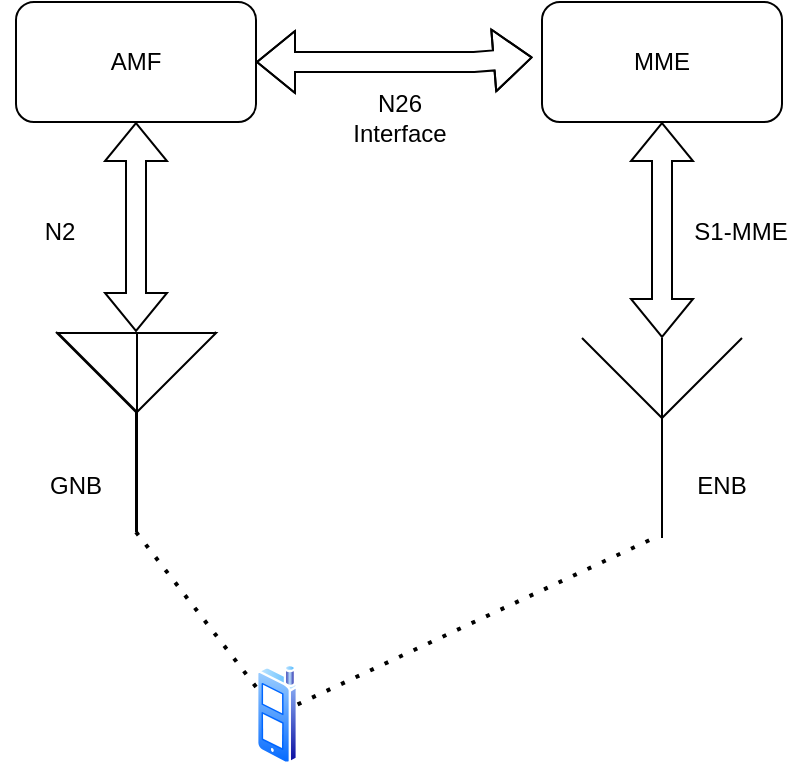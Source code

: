<mxfile version="22.1.5" type="github">
  <diagram name="Page-1" id="MHsgOTr3GB5G5SLrhETi">
    <mxGraphModel dx="2524" dy="1864" grid="1" gridSize="10" guides="1" tooltips="1" connect="1" arrows="1" fold="1" page="1" pageScale="1" pageWidth="850" pageHeight="1100" math="0" shadow="0">
      <root>
        <mxCell id="0" />
        <mxCell id="1" parent="0" />
        <mxCell id="RjHkCVt1iSIBsiIdcH6K-1" value="AMF" style="rounded=1;whiteSpace=wrap;html=1;" vertex="1" parent="1">
          <mxGeometry x="-182" y="-34" width="120" height="60" as="geometry" />
        </mxCell>
        <mxCell id="RjHkCVt1iSIBsiIdcH6K-2" value="MME" style="rounded=1;whiteSpace=wrap;html=1;" vertex="1" parent="1">
          <mxGeometry x="81" y="-34" width="120" height="60" as="geometry" />
        </mxCell>
        <mxCell id="RjHkCVt1iSIBsiIdcH6K-3" value="" style="verticalLabelPosition=bottom;shadow=0;dashed=0;align=center;html=1;verticalAlign=top;shape=mxgraph.electrical.radio.aerial_-_antenna_1;" vertex="1" parent="1">
          <mxGeometry x="-162" y="131" width="80" height="100" as="geometry" />
        </mxCell>
        <mxCell id="RjHkCVt1iSIBsiIdcH6K-4" value="" style="verticalLabelPosition=bottom;shadow=0;dashed=0;align=center;html=1;verticalAlign=top;shape=mxgraph.electrical.radio.aerial_-_antenna_1;" vertex="1" parent="1">
          <mxGeometry x="101" y="134" width="80" height="100" as="geometry" />
        </mxCell>
        <mxCell id="RjHkCVt1iSIBsiIdcH6K-5" value="" style="image;aspect=fixed;perimeter=ellipsePerimeter;html=1;align=center;shadow=0;dashed=0;spacingTop=3;image=img/lib/active_directory/cell_phone.svg;" vertex="1" parent="1">
          <mxGeometry x="-62" y="297" width="21" height="50" as="geometry" />
        </mxCell>
        <mxCell id="RjHkCVt1iSIBsiIdcH6K-6" value="" style="endArrow=none;dashed=1;html=1;dashPattern=1 3;strokeWidth=2;rounded=0;" edge="1" parent="1" source="RjHkCVt1iSIBsiIdcH6K-5">
          <mxGeometry width="50" height="50" relative="1" as="geometry">
            <mxPoint x="40" y="324" as="sourcePoint" />
            <mxPoint x="137" y="234" as="targetPoint" />
          </mxGeometry>
        </mxCell>
        <mxCell id="RjHkCVt1iSIBsiIdcH6K-7" value="" style="endArrow=none;dashed=1;html=1;dashPattern=1 3;strokeWidth=2;rounded=0;exitX=0.5;exitY=1;exitDx=0;exitDy=0;exitPerimeter=0;" edge="1" parent="1" source="RjHkCVt1iSIBsiIdcH6K-3" target="RjHkCVt1iSIBsiIdcH6K-5">
          <mxGeometry width="50" height="50" relative="1" as="geometry">
            <mxPoint x="-71" y="268" as="sourcePoint" />
            <mxPoint x="10" y="323" as="targetPoint" />
          </mxGeometry>
        </mxCell>
        <mxCell id="RjHkCVt1iSIBsiIdcH6K-8" value="GNB" style="text;html=1;strokeColor=none;fillColor=none;align=center;verticalAlign=middle;whiteSpace=wrap;rounded=0;" vertex="1" parent="1">
          <mxGeometry x="-182" y="193" width="60" height="30" as="geometry" />
        </mxCell>
        <mxCell id="RjHkCVt1iSIBsiIdcH6K-9" value="ENB" style="text;html=1;strokeColor=none;fillColor=none;align=center;verticalAlign=middle;whiteSpace=wrap;rounded=0;" vertex="1" parent="1">
          <mxGeometry x="141" y="193" width="60" height="30" as="geometry" />
        </mxCell>
        <mxCell id="RjHkCVt1iSIBsiIdcH6K-10" value="" style="shape=flexArrow;endArrow=classic;startArrow=classic;html=1;rounded=0;entryX=-0.039;entryY=0.461;entryDx=0;entryDy=0;entryPerimeter=0;" edge="1" parent="1" source="RjHkCVt1iSIBsiIdcH6K-1" target="RjHkCVt1iSIBsiIdcH6K-2">
          <mxGeometry width="100" height="100" relative="1" as="geometry">
            <mxPoint x="9" y="90" as="sourcePoint" />
            <mxPoint x="109" y="-10" as="targetPoint" />
            <Array as="points">
              <mxPoint x="47" y="-4" />
            </Array>
          </mxGeometry>
        </mxCell>
        <mxCell id="RjHkCVt1iSIBsiIdcH6K-11" value="N26 Interface" style="text;html=1;strokeColor=none;fillColor=none;align=center;verticalAlign=middle;whiteSpace=wrap;rounded=0;" vertex="1" parent="1">
          <mxGeometry x="-20" y="9" width="60" height="30" as="geometry" />
        </mxCell>
        <mxCell id="RjHkCVt1iSIBsiIdcH6K-12" value="" style="shape=flexArrow;endArrow=classic;startArrow=classic;html=1;rounded=0;entryX=0.5;entryY=1;entryDx=0;entryDy=0;exitX=0.5;exitY=0;exitDx=0;exitDy=0;exitPerimeter=0;" edge="1" parent="1" source="RjHkCVt1iSIBsiIdcH6K-4" target="RjHkCVt1iSIBsiIdcH6K-2">
          <mxGeometry width="100" height="100" relative="1" as="geometry">
            <mxPoint x="131" y="129" as="sourcePoint" />
            <mxPoint x="231" y="29" as="targetPoint" />
          </mxGeometry>
        </mxCell>
        <mxCell id="RjHkCVt1iSIBsiIdcH6K-13" value="" style="shape=flexArrow;endArrow=classic;startArrow=classic;html=1;rounded=0;entryX=0.5;entryY=0;entryDx=0;entryDy=0;entryPerimeter=0;" edge="1" parent="1" source="RjHkCVt1iSIBsiIdcH6K-1" target="RjHkCVt1iSIBsiIdcH6K-3">
          <mxGeometry width="100" height="100" relative="1" as="geometry">
            <mxPoint x="-122" y="126" as="sourcePoint" />
            <mxPoint x="-122" y="167.421" as="targetPoint" />
          </mxGeometry>
        </mxCell>
        <mxCell id="RjHkCVt1iSIBsiIdcH6K-14" value="N2" style="text;html=1;strokeColor=none;fillColor=none;align=center;verticalAlign=middle;whiteSpace=wrap;rounded=0;" vertex="1" parent="1">
          <mxGeometry x="-190" y="66" width="60" height="30" as="geometry" />
        </mxCell>
        <mxCell id="RjHkCVt1iSIBsiIdcH6K-15" value="S1-MME" style="text;html=1;align=center;verticalAlign=middle;resizable=0;points=[];autosize=1;strokeColor=none;fillColor=none;" vertex="1" parent="1">
          <mxGeometry x="145" y="66" width="70" height="30" as="geometry" />
        </mxCell>
        <mxCell id="RjHkCVt1iSIBsiIdcH6K-16" value="" style="verticalLabelPosition=bottom;shadow=0;dashed=0;align=center;html=1;verticalAlign=top;shape=mxgraph.electrical.radio.aerial_-_antenna_2;" vertex="1" parent="1">
          <mxGeometry x="-161" y="131" width="79" height="100" as="geometry" />
        </mxCell>
      </root>
    </mxGraphModel>
  </diagram>
</mxfile>
